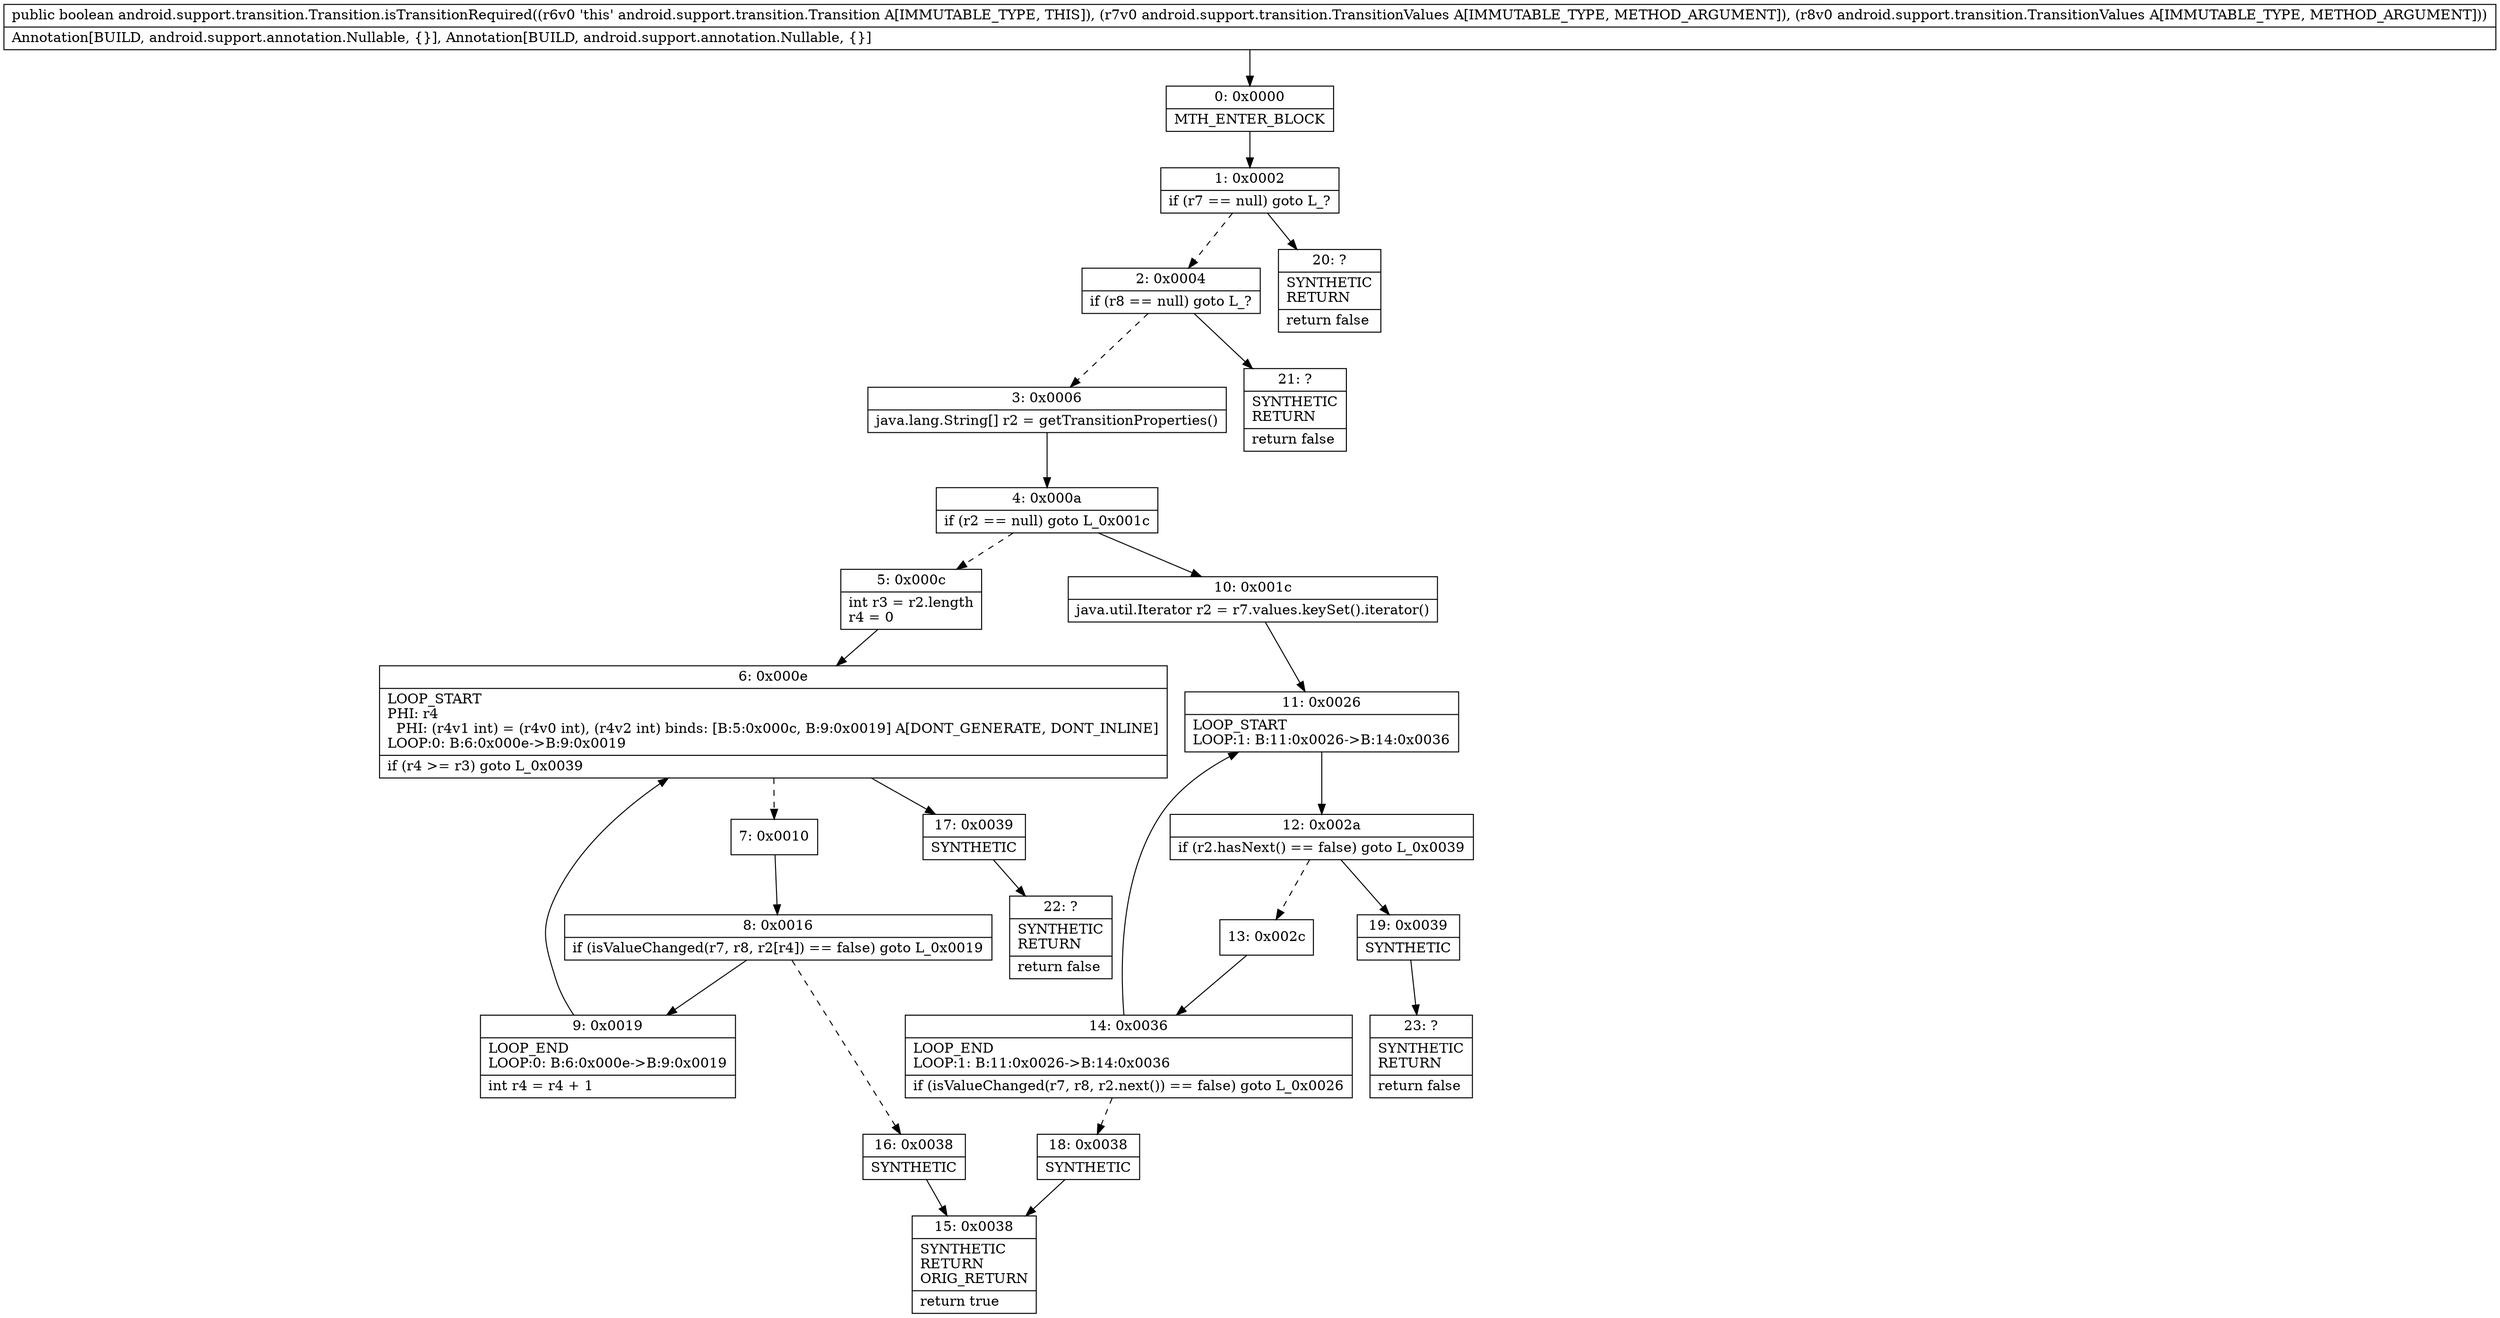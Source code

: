 digraph "CFG forandroid.support.transition.Transition.isTransitionRequired(Landroid\/support\/transition\/TransitionValues;Landroid\/support\/transition\/TransitionValues;)Z" {
Node_0 [shape=record,label="{0\:\ 0x0000|MTH_ENTER_BLOCK\l}"];
Node_1 [shape=record,label="{1\:\ 0x0002|if (r7 == null) goto L_?\l}"];
Node_2 [shape=record,label="{2\:\ 0x0004|if (r8 == null) goto L_?\l}"];
Node_3 [shape=record,label="{3\:\ 0x0006|java.lang.String[] r2 = getTransitionProperties()\l}"];
Node_4 [shape=record,label="{4\:\ 0x000a|if (r2 == null) goto L_0x001c\l}"];
Node_5 [shape=record,label="{5\:\ 0x000c|int r3 = r2.length\lr4 = 0\l}"];
Node_6 [shape=record,label="{6\:\ 0x000e|LOOP_START\lPHI: r4 \l  PHI: (r4v1 int) = (r4v0 int), (r4v2 int) binds: [B:5:0x000c, B:9:0x0019] A[DONT_GENERATE, DONT_INLINE]\lLOOP:0: B:6:0x000e\-\>B:9:0x0019\l|if (r4 \>= r3) goto L_0x0039\l}"];
Node_7 [shape=record,label="{7\:\ 0x0010}"];
Node_8 [shape=record,label="{8\:\ 0x0016|if (isValueChanged(r7, r8, r2[r4]) == false) goto L_0x0019\l}"];
Node_9 [shape=record,label="{9\:\ 0x0019|LOOP_END\lLOOP:0: B:6:0x000e\-\>B:9:0x0019\l|int r4 = r4 + 1\l}"];
Node_10 [shape=record,label="{10\:\ 0x001c|java.util.Iterator r2 = r7.values.keySet().iterator()\l}"];
Node_11 [shape=record,label="{11\:\ 0x0026|LOOP_START\lLOOP:1: B:11:0x0026\-\>B:14:0x0036\l}"];
Node_12 [shape=record,label="{12\:\ 0x002a|if (r2.hasNext() == false) goto L_0x0039\l}"];
Node_13 [shape=record,label="{13\:\ 0x002c}"];
Node_14 [shape=record,label="{14\:\ 0x0036|LOOP_END\lLOOP:1: B:11:0x0026\-\>B:14:0x0036\l|if (isValueChanged(r7, r8, r2.next()) == false) goto L_0x0026\l}"];
Node_15 [shape=record,label="{15\:\ 0x0038|SYNTHETIC\lRETURN\lORIG_RETURN\l|return true\l}"];
Node_16 [shape=record,label="{16\:\ 0x0038|SYNTHETIC\l}"];
Node_17 [shape=record,label="{17\:\ 0x0039|SYNTHETIC\l}"];
Node_18 [shape=record,label="{18\:\ 0x0038|SYNTHETIC\l}"];
Node_19 [shape=record,label="{19\:\ 0x0039|SYNTHETIC\l}"];
Node_20 [shape=record,label="{20\:\ ?|SYNTHETIC\lRETURN\l|return false\l}"];
Node_21 [shape=record,label="{21\:\ ?|SYNTHETIC\lRETURN\l|return false\l}"];
Node_22 [shape=record,label="{22\:\ ?|SYNTHETIC\lRETURN\l|return false\l}"];
Node_23 [shape=record,label="{23\:\ ?|SYNTHETIC\lRETURN\l|return false\l}"];
MethodNode[shape=record,label="{public boolean android.support.transition.Transition.isTransitionRequired((r6v0 'this' android.support.transition.Transition A[IMMUTABLE_TYPE, THIS]), (r7v0 android.support.transition.TransitionValues A[IMMUTABLE_TYPE, METHOD_ARGUMENT]), (r8v0 android.support.transition.TransitionValues A[IMMUTABLE_TYPE, METHOD_ARGUMENT]))  | Annotation[BUILD, android.support.annotation.Nullable, \{\}], Annotation[BUILD, android.support.annotation.Nullable, \{\}]\l}"];
MethodNode -> Node_0;
Node_0 -> Node_1;
Node_1 -> Node_2[style=dashed];
Node_1 -> Node_20;
Node_2 -> Node_3[style=dashed];
Node_2 -> Node_21;
Node_3 -> Node_4;
Node_4 -> Node_5[style=dashed];
Node_4 -> Node_10;
Node_5 -> Node_6;
Node_6 -> Node_7[style=dashed];
Node_6 -> Node_17;
Node_7 -> Node_8;
Node_8 -> Node_9;
Node_8 -> Node_16[style=dashed];
Node_9 -> Node_6;
Node_10 -> Node_11;
Node_11 -> Node_12;
Node_12 -> Node_13[style=dashed];
Node_12 -> Node_19;
Node_13 -> Node_14;
Node_14 -> Node_11;
Node_14 -> Node_18[style=dashed];
Node_16 -> Node_15;
Node_17 -> Node_22;
Node_18 -> Node_15;
Node_19 -> Node_23;
}

